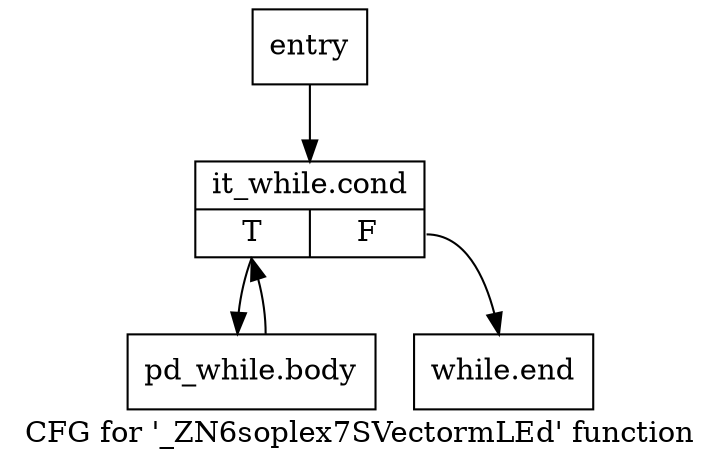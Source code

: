 digraph "CFG for '_ZN6soplex7SVectormLEd' function" {
	label="CFG for '_ZN6soplex7SVectormLEd' function";

	Node0x2b20220 [shape=record,label="{entry}"];
	Node0x2b20220 -> Node0x2618e40;
	Node0x2618e40 [shape=record,label="{it_while.cond|{<s0>T|<s1>F}}"];
	Node0x2618e40:s0 -> Node0x2618e90;
	Node0x2618e40:s1 -> Node0x2618ee0;
	Node0x2618e90 [shape=record,label="{pd_while.body}"];
	Node0x2618e90 -> Node0x2618e40;
	Node0x2618ee0 [shape=record,label="{while.end}"];
}
